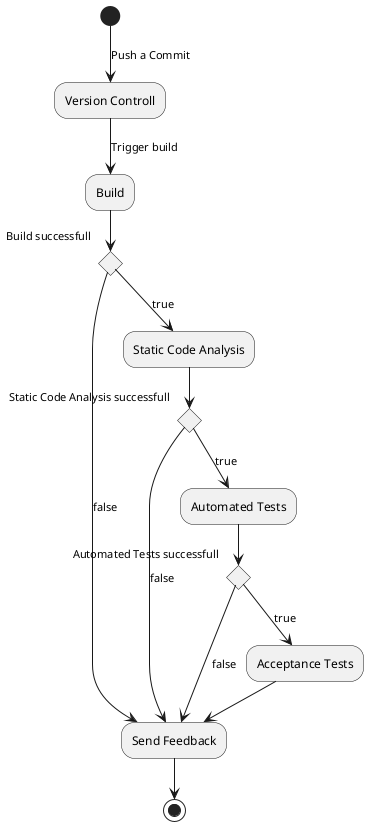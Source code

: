 @startuml

(*) -->[Push a Commit] "Version Controll" as VCS

VCS -->[Trigger build] "Build"

if "Build successfull" then
    -->[false] "Send Feedback"
else
    -->[true] "Static Code Analysis"

if "Static Code Analysis successfull" then
    -->[false] "Send Feedback"
else
    -->[true] "Automated Tests"

if "Automated Tests successfull" then
    -->[false] "Send Feedback"
else
    -->[true] "Acceptance Tests"


"Acceptance Tests" --> "Send Feedback"

"Send Feedback" --> (*)

@enduml
